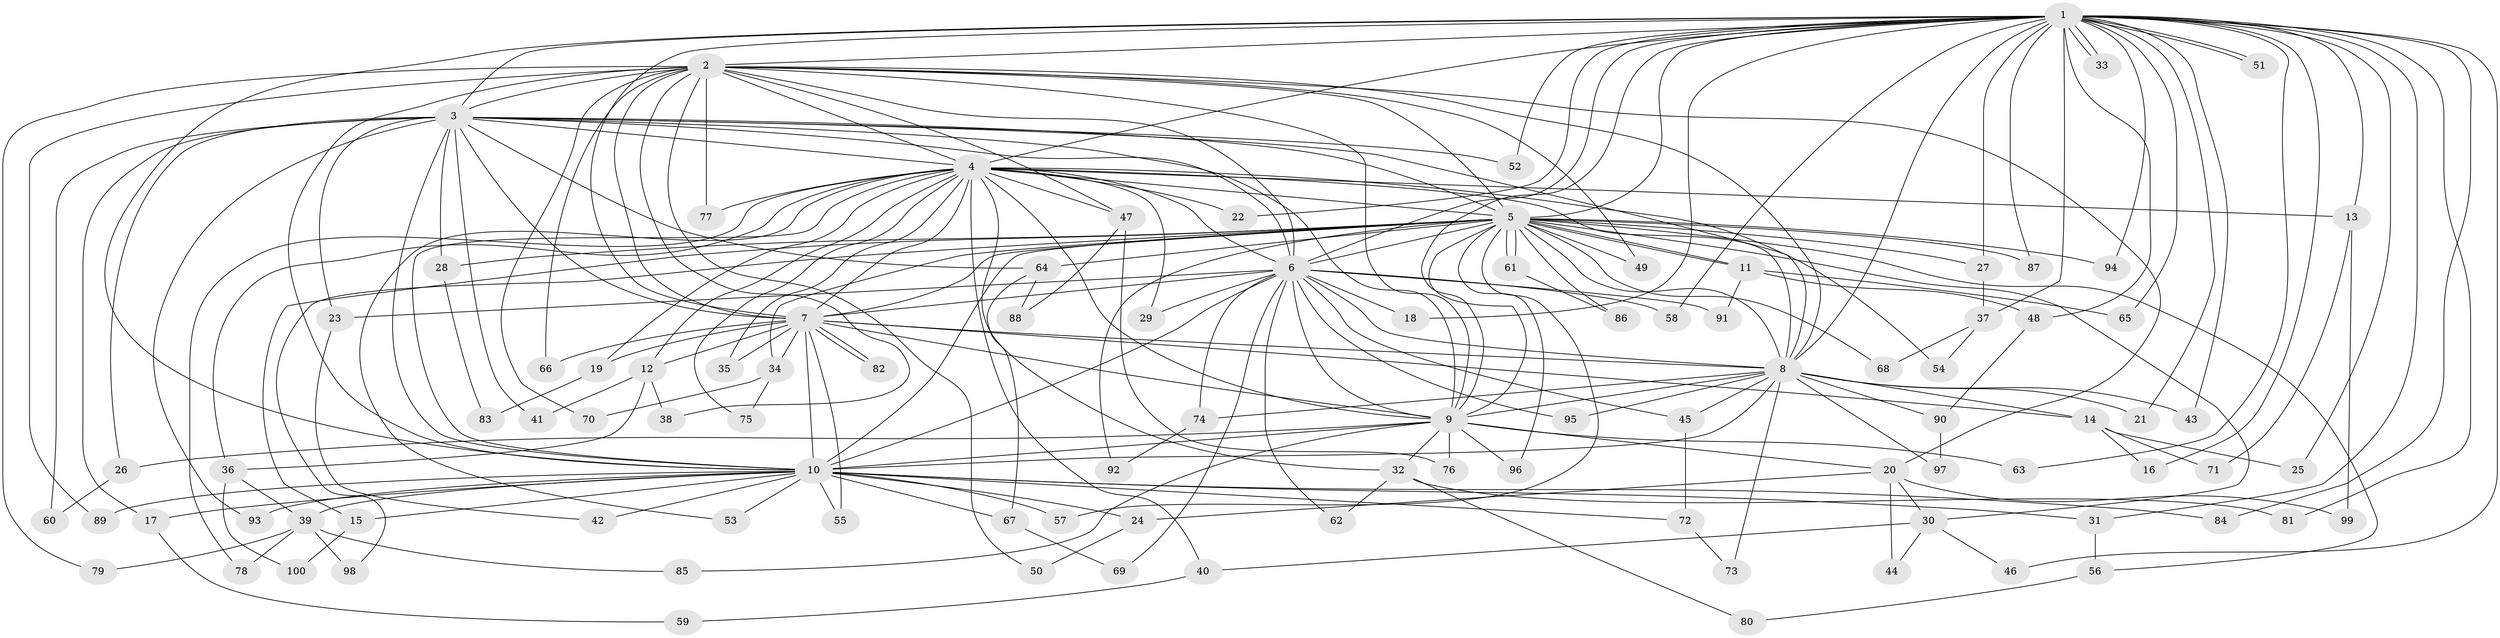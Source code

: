 // Generated by graph-tools (version 1.1) at 2025/38/02/21/25 10:38:52]
// undirected, 100 vertices, 225 edges
graph export_dot {
graph [start="1"]
  node [color=gray90,style=filled];
  1;
  2;
  3;
  4;
  5;
  6;
  7;
  8;
  9;
  10;
  11;
  12;
  13;
  14;
  15;
  16;
  17;
  18;
  19;
  20;
  21;
  22;
  23;
  24;
  25;
  26;
  27;
  28;
  29;
  30;
  31;
  32;
  33;
  34;
  35;
  36;
  37;
  38;
  39;
  40;
  41;
  42;
  43;
  44;
  45;
  46;
  47;
  48;
  49;
  50;
  51;
  52;
  53;
  54;
  55;
  56;
  57;
  58;
  59;
  60;
  61;
  62;
  63;
  64;
  65;
  66;
  67;
  68;
  69;
  70;
  71;
  72;
  73;
  74;
  75;
  76;
  77;
  78;
  79;
  80;
  81;
  82;
  83;
  84;
  85;
  86;
  87;
  88;
  89;
  90;
  91;
  92;
  93;
  94;
  95;
  96;
  97;
  98;
  99;
  100;
  1 -- 2;
  1 -- 3;
  1 -- 4;
  1 -- 5;
  1 -- 6;
  1 -- 7;
  1 -- 8;
  1 -- 9;
  1 -- 10;
  1 -- 13;
  1 -- 16;
  1 -- 18;
  1 -- 21;
  1 -- 22;
  1 -- 25;
  1 -- 27;
  1 -- 31;
  1 -- 33;
  1 -- 33;
  1 -- 37;
  1 -- 43;
  1 -- 46;
  1 -- 48;
  1 -- 51;
  1 -- 51;
  1 -- 52;
  1 -- 58;
  1 -- 63;
  1 -- 65;
  1 -- 81;
  1 -- 84;
  1 -- 87;
  1 -- 94;
  2 -- 3;
  2 -- 4;
  2 -- 5;
  2 -- 6;
  2 -- 7;
  2 -- 8;
  2 -- 9;
  2 -- 10;
  2 -- 20;
  2 -- 38;
  2 -- 47;
  2 -- 49;
  2 -- 50;
  2 -- 66;
  2 -- 70;
  2 -- 77;
  2 -- 79;
  2 -- 89;
  3 -- 4;
  3 -- 5;
  3 -- 6;
  3 -- 7;
  3 -- 8;
  3 -- 9;
  3 -- 10;
  3 -- 17;
  3 -- 23;
  3 -- 26;
  3 -- 28;
  3 -- 41;
  3 -- 52;
  3 -- 60;
  3 -- 64;
  3 -- 93;
  4 -- 5;
  4 -- 6;
  4 -- 7;
  4 -- 8;
  4 -- 9;
  4 -- 10;
  4 -- 12;
  4 -- 13;
  4 -- 19;
  4 -- 22;
  4 -- 29;
  4 -- 32;
  4 -- 35;
  4 -- 36;
  4 -- 40;
  4 -- 47;
  4 -- 53;
  4 -- 54;
  4 -- 75;
  4 -- 77;
  4 -- 78;
  5 -- 6;
  5 -- 7;
  5 -- 8;
  5 -- 9;
  5 -- 10;
  5 -- 11;
  5 -- 11;
  5 -- 15;
  5 -- 27;
  5 -- 28;
  5 -- 30;
  5 -- 34;
  5 -- 49;
  5 -- 56;
  5 -- 57;
  5 -- 61;
  5 -- 61;
  5 -- 64;
  5 -- 68;
  5 -- 86;
  5 -- 87;
  5 -- 92;
  5 -- 94;
  5 -- 96;
  5 -- 98;
  6 -- 7;
  6 -- 8;
  6 -- 9;
  6 -- 10;
  6 -- 18;
  6 -- 23;
  6 -- 29;
  6 -- 45;
  6 -- 58;
  6 -- 62;
  6 -- 69;
  6 -- 74;
  6 -- 91;
  6 -- 95;
  7 -- 8;
  7 -- 9;
  7 -- 10;
  7 -- 12;
  7 -- 14;
  7 -- 19;
  7 -- 34;
  7 -- 35;
  7 -- 55;
  7 -- 66;
  7 -- 82;
  7 -- 82;
  8 -- 9;
  8 -- 10;
  8 -- 14;
  8 -- 21;
  8 -- 43;
  8 -- 45;
  8 -- 73;
  8 -- 74;
  8 -- 90;
  8 -- 95;
  8 -- 97;
  9 -- 10;
  9 -- 20;
  9 -- 26;
  9 -- 32;
  9 -- 63;
  9 -- 76;
  9 -- 85;
  9 -- 96;
  10 -- 15;
  10 -- 17;
  10 -- 24;
  10 -- 31;
  10 -- 39;
  10 -- 42;
  10 -- 53;
  10 -- 55;
  10 -- 57;
  10 -- 67;
  10 -- 72;
  10 -- 84;
  10 -- 89;
  10 -- 93;
  11 -- 48;
  11 -- 65;
  11 -- 91;
  12 -- 36;
  12 -- 38;
  12 -- 41;
  13 -- 71;
  13 -- 99;
  14 -- 16;
  14 -- 25;
  14 -- 71;
  15 -- 100;
  17 -- 59;
  19 -- 83;
  20 -- 24;
  20 -- 30;
  20 -- 44;
  20 -- 99;
  23 -- 42;
  24 -- 50;
  26 -- 60;
  27 -- 37;
  28 -- 83;
  30 -- 40;
  30 -- 44;
  30 -- 46;
  31 -- 56;
  32 -- 62;
  32 -- 80;
  32 -- 81;
  34 -- 70;
  34 -- 75;
  36 -- 39;
  36 -- 100;
  37 -- 54;
  37 -- 68;
  39 -- 78;
  39 -- 79;
  39 -- 85;
  39 -- 98;
  40 -- 59;
  45 -- 72;
  47 -- 76;
  47 -- 88;
  48 -- 90;
  56 -- 80;
  61 -- 86;
  64 -- 67;
  64 -- 88;
  67 -- 69;
  72 -- 73;
  74 -- 92;
  90 -- 97;
}
